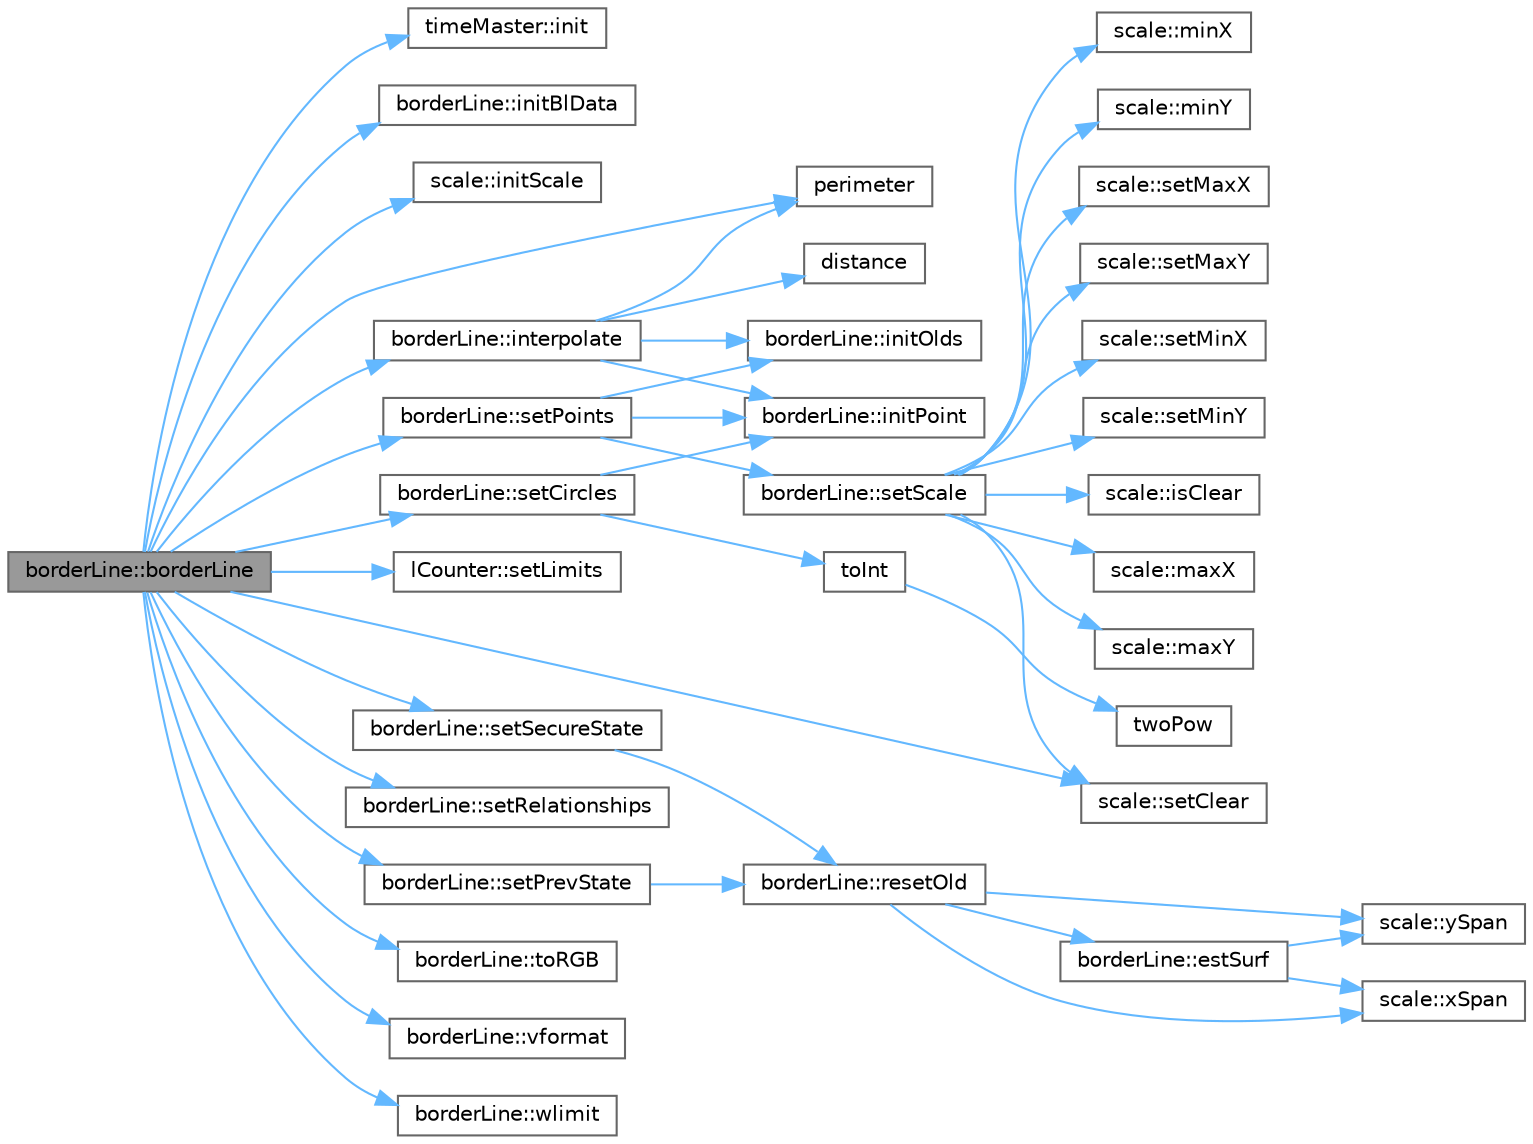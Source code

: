digraph "borderLine::borderLine"
{
 // LATEX_PDF_SIZE
  bgcolor="transparent";
  edge [fontname=Helvetica,fontsize=10,labelfontname=Helvetica,labelfontsize=10];
  node [fontname=Helvetica,fontsize=10,shape=box,height=0.2,width=0.4];
  rankdir="LR";
  Node1 [id="Node000001",label="borderLine::borderLine",height=0.2,width=0.4,color="gray40", fillcolor="grey60", style="filled", fontcolor="black",tooltip="aqui"];
  Node1 -> Node2 [id="edge1_Node000001_Node000002",color="steelblue1",style="solid",tooltip=" "];
  Node2 [id="Node000002",label="timeMaster::init",height=0.2,width=0.4,color="grey40", fillcolor="white", style="filled",URL="$classtime_master.html#a876b199b14c2c9cf47a7be7c25a9ff81",tooltip=" "];
  Node1 -> Node3 [id="edge2_Node000001_Node000003",color="steelblue1",style="solid",tooltip=" "];
  Node3 [id="Node000003",label="borderLine::initBlData",height=0.2,width=0.4,color="grey40", fillcolor="white", style="filled",URL="$classborder_line.html#a2dccb81ea043d76f210268f58389fcd4",tooltip=" "];
  Node1 -> Node4 [id="edge3_Node000001_Node000004",color="steelblue1",style="solid",tooltip=" "];
  Node4 [id="Node000004",label="scale::initScale",height=0.2,width=0.4,color="grey40", fillcolor="white", style="filled",URL="$classscale.html#a84024d4d617a7a19d19a9b394a6bd409",tooltip=" "];
  Node1 -> Node5 [id="edge4_Node000001_Node000005",color="steelblue1",style="solid",tooltip=" "];
  Node5 [id="Node000005",label="borderLine::interpolate",height=0.2,width=0.4,color="grey40", fillcolor="white", style="filled",URL="$classborder_line.html#a9258f2b0a986e941ec7347e4ba917f89",tooltip=" "];
  Node5 -> Node6 [id="edge5_Node000005_Node000006",color="steelblue1",style="solid",tooltip=" "];
  Node6 [id="Node000006",label="distance",height=0.2,width=0.4,color="grey40", fillcolor="white", style="filled",URL="$topol_8h.html#a9c3aa637043402e0303bfefa6b9e14e4",tooltip="Computes the cartesian distance between points (x0, y0) and (x1, y1)"];
  Node5 -> Node7 [id="edge6_Node000005_Node000007",color="steelblue1",style="solid",tooltip=" "];
  Node7 [id="Node000007",label="borderLine::initOlds",height=0.2,width=0.4,color="grey40", fillcolor="white", style="filled",URL="$classborder_line.html#abd42f003c94a989421da4372fbe8ff07",tooltip=" "];
  Node5 -> Node8 [id="edge7_Node000005_Node000008",color="steelblue1",style="solid",tooltip=" "];
  Node8 [id="Node000008",label="borderLine::initPoint",height=0.2,width=0.4,color="grey40", fillcolor="white", style="filled",URL="$classborder_line.html#a1a5004fb86961e5d7f8ed957b561b31c",tooltip=" "];
  Node5 -> Node9 [id="edge8_Node000005_Node000009",color="steelblue1",style="solid",tooltip=" "];
  Node9 [id="Node000009",label="perimeter",height=0.2,width=0.4,color="grey40", fillcolor="white", style="filled",URL="$topol_8h.html#a6864ceb482fc9a3c818bce8b203e6937",tooltip=" "];
  Node1 -> Node9 [id="edge9_Node000001_Node000009",color="steelblue1",style="solid",tooltip=" "];
  Node1 -> Node10 [id="edge10_Node000001_Node000010",color="steelblue1",style="solid",tooltip=" "];
  Node10 [id="Node000010",label="borderLine::setCircles",height=0.2,width=0.4,color="grey40", fillcolor="white", style="filled",URL="$classborder_line.html#a916b0be821a8c9294c237584bd6557a4",tooltip=" "];
  Node10 -> Node8 [id="edge11_Node000010_Node000008",color="steelblue1",style="solid",tooltip=" "];
  Node10 -> Node11 [id="edge12_Node000010_Node000011",color="steelblue1",style="solid",tooltip=" "];
  Node11 [id="Node000011",label="toInt",height=0.2,width=0.4,color="grey40", fillcolor="white", style="filled",URL="$topol_8h.html#a0c77626f8b856b4b6a2078b5c73796ba",tooltip="Takes a vector containing the binary representation of an integer and returns that integer."];
  Node11 -> Node12 [id="edge13_Node000011_Node000012",color="steelblue1",style="solid",tooltip=" "];
  Node12 [id="Node000012",label="twoPow",height=0.2,width=0.4,color="grey40", fillcolor="white", style="filled",URL="$topol_8h.html#a30600ac38391dd9e00f70e8ae27a9570",tooltip="Fast computing of 2**n."];
  Node1 -> Node13 [id="edge14_Node000001_Node000013",color="steelblue1",style="solid",tooltip=" "];
  Node13 [id="Node000013",label="scale::setClear",height=0.2,width=0.4,color="grey40", fillcolor="white", style="filled",URL="$classscale.html#a4be9d3252d93b93c756c73a6de112a53",tooltip=" "];
  Node1 -> Node14 [id="edge15_Node000001_Node000014",color="steelblue1",style="solid",tooltip=" "];
  Node14 [id="Node000014",label="lCounter::setLimits",height=0.2,width=0.4,color="grey40", fillcolor="white", style="filled",URL="$classl_counter.html#ac6784aa503119034a5a7642c371cdffd",tooltip=" "];
  Node1 -> Node15 [id="edge16_Node000001_Node000015",color="steelblue1",style="solid",tooltip=" "];
  Node15 [id="Node000015",label="borderLine::setPoints",height=0.2,width=0.4,color="grey40", fillcolor="white", style="filled",URL="$classborder_line.html#a323fc9146c0db4d81b854c49c303713c",tooltip=" "];
  Node15 -> Node7 [id="edge17_Node000015_Node000007",color="steelblue1",style="solid",tooltip=" "];
  Node15 -> Node8 [id="edge18_Node000015_Node000008",color="steelblue1",style="solid",tooltip=" "];
  Node15 -> Node16 [id="edge19_Node000015_Node000016",color="steelblue1",style="solid",tooltip=" "];
  Node16 [id="Node000016",label="borderLine::setScale",height=0.2,width=0.4,color="grey40", fillcolor="white", style="filled",URL="$classborder_line.html#ae6ebe55db16ea136ffc636ea97919c95",tooltip=" "];
  Node16 -> Node17 [id="edge20_Node000016_Node000017",color="steelblue1",style="solid",tooltip=" "];
  Node17 [id="Node000017",label="scale::isClear",height=0.2,width=0.4,color="grey40", fillcolor="white", style="filled",URL="$classscale.html#af203918d6494bae5a3da290f3791e49b",tooltip=" "];
  Node16 -> Node18 [id="edge21_Node000016_Node000018",color="steelblue1",style="solid",tooltip=" "];
  Node18 [id="Node000018",label="scale::maxX",height=0.2,width=0.4,color="grey40", fillcolor="white", style="filled",URL="$classscale.html#ac4e3c850624f113eccc5e68a5b1fd30b",tooltip=" "];
  Node16 -> Node19 [id="edge22_Node000016_Node000019",color="steelblue1",style="solid",tooltip=" "];
  Node19 [id="Node000019",label="scale::maxY",height=0.2,width=0.4,color="grey40", fillcolor="white", style="filled",URL="$classscale.html#ac8a46d7a4a18c5a8de71a80e2d90b3b2",tooltip=" "];
  Node16 -> Node20 [id="edge23_Node000016_Node000020",color="steelblue1",style="solid",tooltip=" "];
  Node20 [id="Node000020",label="scale::minX",height=0.2,width=0.4,color="grey40", fillcolor="white", style="filled",URL="$classscale.html#a2336cd35ce690f95ad489fa188d68d3d",tooltip=" "];
  Node16 -> Node21 [id="edge24_Node000016_Node000021",color="steelblue1",style="solid",tooltip=" "];
  Node21 [id="Node000021",label="scale::minY",height=0.2,width=0.4,color="grey40", fillcolor="white", style="filled",URL="$classscale.html#aa39771c26bedd6166840b8756375ccc8",tooltip=" "];
  Node16 -> Node13 [id="edge25_Node000016_Node000013",color="steelblue1",style="solid",tooltip=" "];
  Node16 -> Node22 [id="edge26_Node000016_Node000022",color="steelblue1",style="solid",tooltip=" "];
  Node22 [id="Node000022",label="scale::setMaxX",height=0.2,width=0.4,color="grey40", fillcolor="white", style="filled",URL="$classscale.html#a78273d1fe33b7e86197c1d87c1dff233",tooltip=" "];
  Node16 -> Node23 [id="edge27_Node000016_Node000023",color="steelblue1",style="solid",tooltip=" "];
  Node23 [id="Node000023",label="scale::setMaxY",height=0.2,width=0.4,color="grey40", fillcolor="white", style="filled",URL="$classscale.html#aba5fcf890b3702019ccd5ef2b7762895",tooltip=" "];
  Node16 -> Node24 [id="edge28_Node000016_Node000024",color="steelblue1",style="solid",tooltip=" "];
  Node24 [id="Node000024",label="scale::setMinX",height=0.2,width=0.4,color="grey40", fillcolor="white", style="filled",URL="$classscale.html#a6d74962bb6d448225c3f4582e84b3c48",tooltip=" "];
  Node16 -> Node25 [id="edge29_Node000016_Node000025",color="steelblue1",style="solid",tooltip=" "];
  Node25 [id="Node000025",label="scale::setMinY",height=0.2,width=0.4,color="grey40", fillcolor="white", style="filled",URL="$classscale.html#a272f2be0ff114bbc61dc2aa749e1f3b2",tooltip=" "];
  Node1 -> Node26 [id="edge30_Node000001_Node000026",color="steelblue1",style="solid",tooltip=" "];
  Node26 [id="Node000026",label="borderLine::setPrevState",height=0.2,width=0.4,color="grey40", fillcolor="white", style="filled",URL="$classborder_line.html#a22f34dad34117ae7c56e638563934a38",tooltip=" "];
  Node26 -> Node27 [id="edge31_Node000026_Node000027",color="steelblue1",style="solid",tooltip=" "];
  Node27 [id="Node000027",label="borderLine::resetOld",height=0.2,width=0.4,color="grey40", fillcolor="white", style="filled",URL="$classborder_line.html#aa3a41b1ac800c6489e5f1748115024c5",tooltip=" "];
  Node27 -> Node28 [id="edge32_Node000027_Node000028",color="steelblue1",style="solid",tooltip=" "];
  Node28 [id="Node000028",label="borderLine::estSurf",height=0.2,width=0.4,color="grey40", fillcolor="white", style="filled",URL="$classborder_line.html#a172a0a9e7477348ef5e891c492b3c900",tooltip=" "];
  Node28 -> Node29 [id="edge33_Node000028_Node000029",color="steelblue1",style="solid",tooltip=" "];
  Node29 [id="Node000029",label="scale::xSpan",height=0.2,width=0.4,color="grey40", fillcolor="white", style="filled",URL="$classscale.html#a1cd116a8f255c3660eae870504576311",tooltip=" "];
  Node28 -> Node30 [id="edge34_Node000028_Node000030",color="steelblue1",style="solid",tooltip=" "];
  Node30 [id="Node000030",label="scale::ySpan",height=0.2,width=0.4,color="grey40", fillcolor="white", style="filled",URL="$classscale.html#ace505d3010c0fd26e71210f05c287747",tooltip=" "];
  Node27 -> Node29 [id="edge35_Node000027_Node000029",color="steelblue1",style="solid",tooltip=" "];
  Node27 -> Node30 [id="edge36_Node000027_Node000030",color="steelblue1",style="solid",tooltip=" "];
  Node1 -> Node31 [id="edge37_Node000001_Node000031",color="steelblue1",style="solid",tooltip=" "];
  Node31 [id="Node000031",label="borderLine::setRelationships",height=0.2,width=0.4,color="grey40", fillcolor="white", style="filled",URL="$classborder_line.html#a048dd051703d032b10050e5ec6d2d351",tooltip="Set relationships (number of shared bytes) between circles."];
  Node1 -> Node32 [id="edge38_Node000001_Node000032",color="steelblue1",style="solid",tooltip=" "];
  Node32 [id="Node000032",label="borderLine::setSecureState",height=0.2,width=0.4,color="grey40", fillcolor="white", style="filled",URL="$classborder_line.html#a8b4e6692da0dc9223f53c7e228ebf96d",tooltip=" "];
  Node32 -> Node27 [id="edge39_Node000032_Node000027",color="steelblue1",style="solid",tooltip=" "];
  Node1 -> Node33 [id="edge40_Node000001_Node000033",color="steelblue1",style="solid",tooltip=" "];
  Node33 [id="Node000033",label="borderLine::toRGB",height=0.2,width=0.4,color="grey40", fillcolor="white", style="filled",URL="$classborder_line.html#a819f72dc4e8e0a98d2e6c22f7900d94c",tooltip=" "];
  Node1 -> Node34 [id="edge41_Node000001_Node000034",color="steelblue1",style="solid",tooltip=" "];
  Node34 [id="Node000034",label="borderLine::vformat",height=0.2,width=0.4,color="grey40", fillcolor="white", style="filled",URL="$classborder_line.html#ae0a3c3299df6bf91e7bfcca08ce676f2",tooltip=" "];
  Node1 -> Node35 [id="edge42_Node000001_Node000035",color="steelblue1",style="solid",tooltip=" "];
  Node35 [id="Node000035",label="borderLine::wlimit",height=0.2,width=0.4,color="grey40", fillcolor="white", style="filled",URL="$classborder_line.html#a7dd0e4247ce1be6e833a75b3e8ea981e",tooltip=" "];
}
